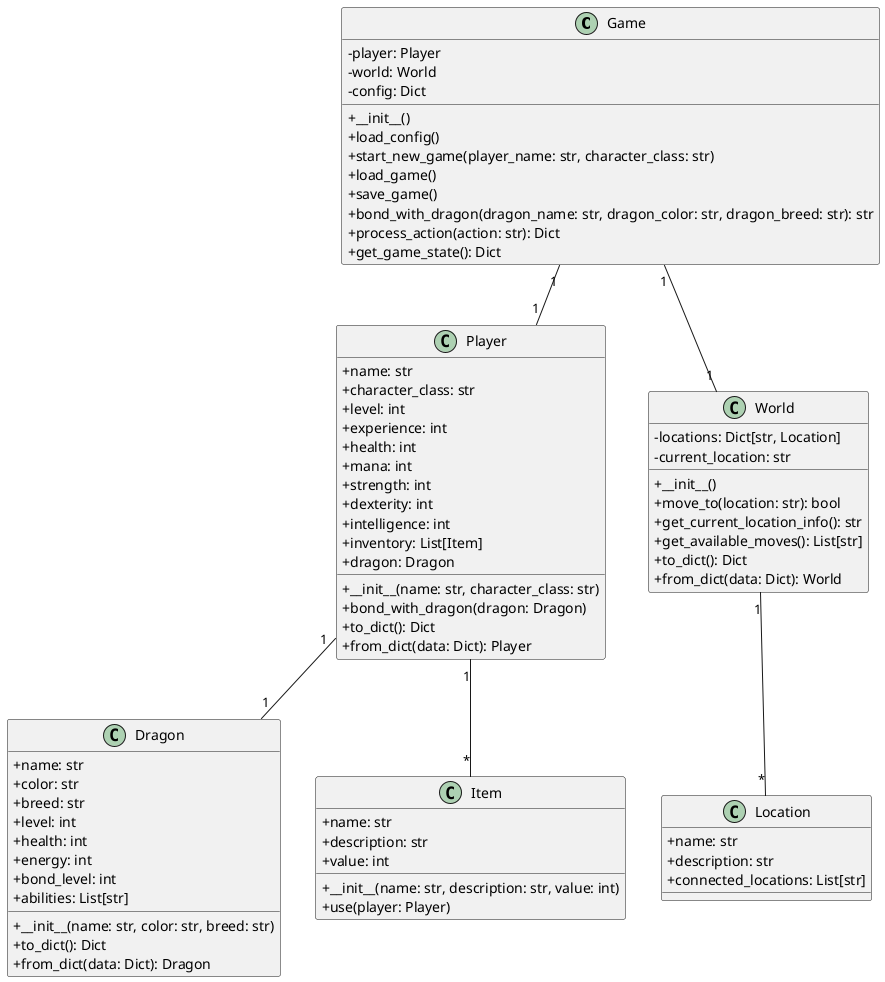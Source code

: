 @startuml
skinparam classAttributeIconSize 0

class Game {
  -player: Player
  -world: World
  -config: Dict
  +__init__()
  +load_config()
  +start_new_game(player_name: str, character_class: str)
  +load_game()
  +save_game()
  +bond_with_dragon(dragon_name: str, dragon_color: str, dragon_breed: str): str
  +process_action(action: str): Dict
  +get_game_state(): Dict
}

class Player {
  +name: str
  +character_class: str
  +level: int
  +experience: int
  +health: int
  +mana: int
  +strength: int
  +dexterity: int
  +intelligence: int
  +inventory: List[Item]
  +dragon: Dragon
  +__init__(name: str, character_class: str)
  +bond_with_dragon(dragon: Dragon)
  +to_dict(): Dict
  +from_dict(data: Dict): Player
}

class Dragon {
  +name: str
  +color: str
  +breed: str
  +level: int
  +health: int
  +energy: int
  +bond_level: int
  +abilities: List[str]
  +__init__(name: str, color: str, breed: str)
  +to_dict(): Dict
  +from_dict(data: Dict): Dragon
}

class World {
  -locations: Dict[str, Location]
  -current_location: str
  +__init__()
  +move_to(location: str): bool
  +get_current_location_info(): str
  +get_available_moves(): List[str]
  +to_dict(): Dict
  +from_dict(data: Dict): World
}

class Location {
  +name: str
  +description: str
  +connected_locations: List[str]
}

class Item {
  +name: str
  +description: str
  +value: int
  +__init__(name: str, description: str, value: int)
  +use(player: Player)
}

Game "1" -- "1" Player
Game "1" -- "1" World
World "1" -- "*" Location
Player "1" -- "*" Item
Player "1" -- "1" Dragon

@enduml

